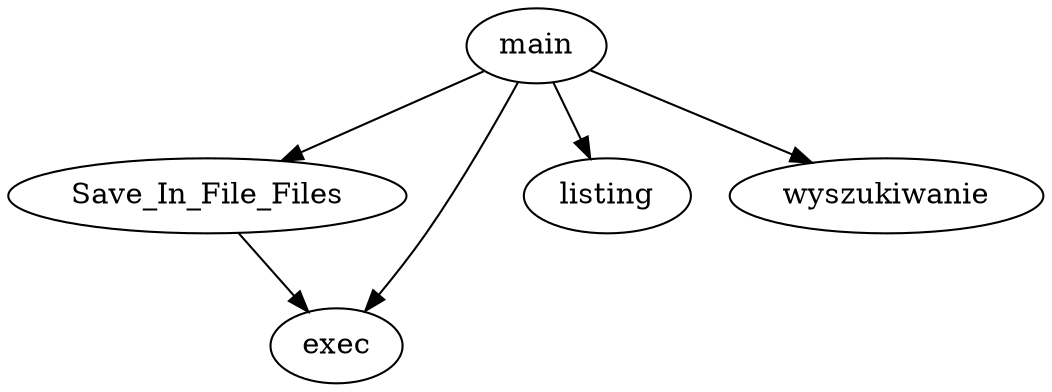 digraph files_graph
{
Save_In_File_Files->exec
main->listing
main->wyszukiwanie
main->Save_In_File_Files
main->exec
}